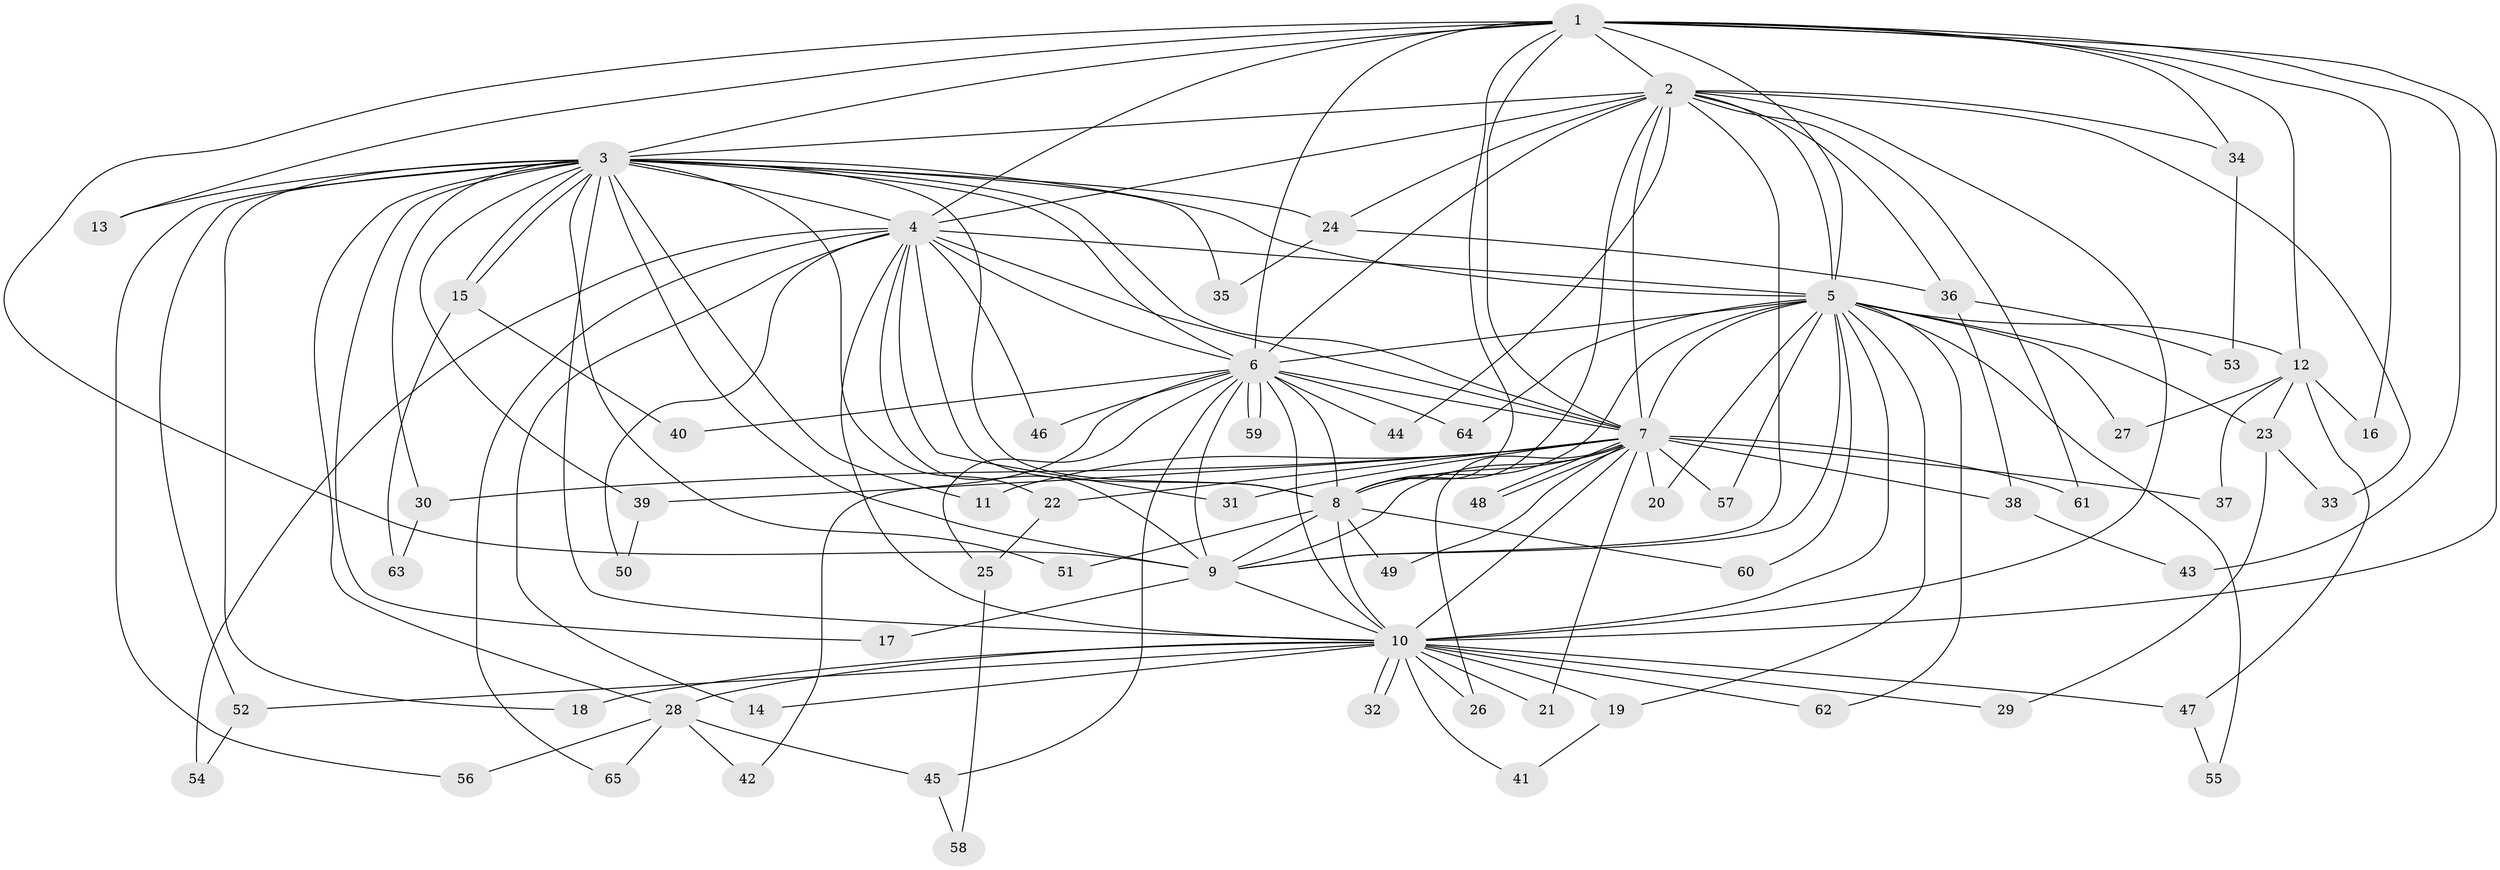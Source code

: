 // Generated by graph-tools (version 1.1) at 2025/49/03/09/25 03:49:30]
// undirected, 65 vertices, 155 edges
graph export_dot {
graph [start="1"]
  node [color=gray90,style=filled];
  1;
  2;
  3;
  4;
  5;
  6;
  7;
  8;
  9;
  10;
  11;
  12;
  13;
  14;
  15;
  16;
  17;
  18;
  19;
  20;
  21;
  22;
  23;
  24;
  25;
  26;
  27;
  28;
  29;
  30;
  31;
  32;
  33;
  34;
  35;
  36;
  37;
  38;
  39;
  40;
  41;
  42;
  43;
  44;
  45;
  46;
  47;
  48;
  49;
  50;
  51;
  52;
  53;
  54;
  55;
  56;
  57;
  58;
  59;
  60;
  61;
  62;
  63;
  64;
  65;
  1 -- 2;
  1 -- 3;
  1 -- 4;
  1 -- 5;
  1 -- 6;
  1 -- 7;
  1 -- 8;
  1 -- 9;
  1 -- 10;
  1 -- 12;
  1 -- 13;
  1 -- 16;
  1 -- 34;
  1 -- 43;
  2 -- 3;
  2 -- 4;
  2 -- 5;
  2 -- 6;
  2 -- 7;
  2 -- 8;
  2 -- 9;
  2 -- 10;
  2 -- 24;
  2 -- 33;
  2 -- 34;
  2 -- 36;
  2 -- 44;
  2 -- 61;
  3 -- 4;
  3 -- 5;
  3 -- 6;
  3 -- 7;
  3 -- 8;
  3 -- 9;
  3 -- 10;
  3 -- 11;
  3 -- 13;
  3 -- 15;
  3 -- 15;
  3 -- 17;
  3 -- 18;
  3 -- 22;
  3 -- 24;
  3 -- 28;
  3 -- 30;
  3 -- 35;
  3 -- 39;
  3 -- 51;
  3 -- 52;
  3 -- 56;
  4 -- 5;
  4 -- 6;
  4 -- 7;
  4 -- 8;
  4 -- 9;
  4 -- 10;
  4 -- 14;
  4 -- 31;
  4 -- 46;
  4 -- 50;
  4 -- 54;
  4 -- 65;
  5 -- 6;
  5 -- 7;
  5 -- 8;
  5 -- 9;
  5 -- 10;
  5 -- 12;
  5 -- 19;
  5 -- 20;
  5 -- 23;
  5 -- 27;
  5 -- 55;
  5 -- 57;
  5 -- 60;
  5 -- 62;
  5 -- 64;
  6 -- 7;
  6 -- 8;
  6 -- 9;
  6 -- 10;
  6 -- 25;
  6 -- 40;
  6 -- 42;
  6 -- 44;
  6 -- 45;
  6 -- 46;
  6 -- 59;
  6 -- 59;
  6 -- 64;
  7 -- 8;
  7 -- 9;
  7 -- 10;
  7 -- 11;
  7 -- 20;
  7 -- 21;
  7 -- 22;
  7 -- 26;
  7 -- 30;
  7 -- 31;
  7 -- 37;
  7 -- 38;
  7 -- 39;
  7 -- 48;
  7 -- 48;
  7 -- 49;
  7 -- 57;
  7 -- 61;
  8 -- 9;
  8 -- 10;
  8 -- 49;
  8 -- 51;
  8 -- 60;
  9 -- 10;
  9 -- 17;
  10 -- 14;
  10 -- 18;
  10 -- 19;
  10 -- 21;
  10 -- 26;
  10 -- 28;
  10 -- 29;
  10 -- 32;
  10 -- 32;
  10 -- 41;
  10 -- 47;
  10 -- 52;
  10 -- 62;
  12 -- 16;
  12 -- 23;
  12 -- 27;
  12 -- 37;
  12 -- 47;
  15 -- 40;
  15 -- 63;
  19 -- 41;
  22 -- 25;
  23 -- 29;
  23 -- 33;
  24 -- 35;
  24 -- 36;
  25 -- 58;
  28 -- 42;
  28 -- 45;
  28 -- 56;
  28 -- 65;
  30 -- 63;
  34 -- 53;
  36 -- 38;
  36 -- 53;
  38 -- 43;
  39 -- 50;
  45 -- 58;
  47 -- 55;
  52 -- 54;
}
